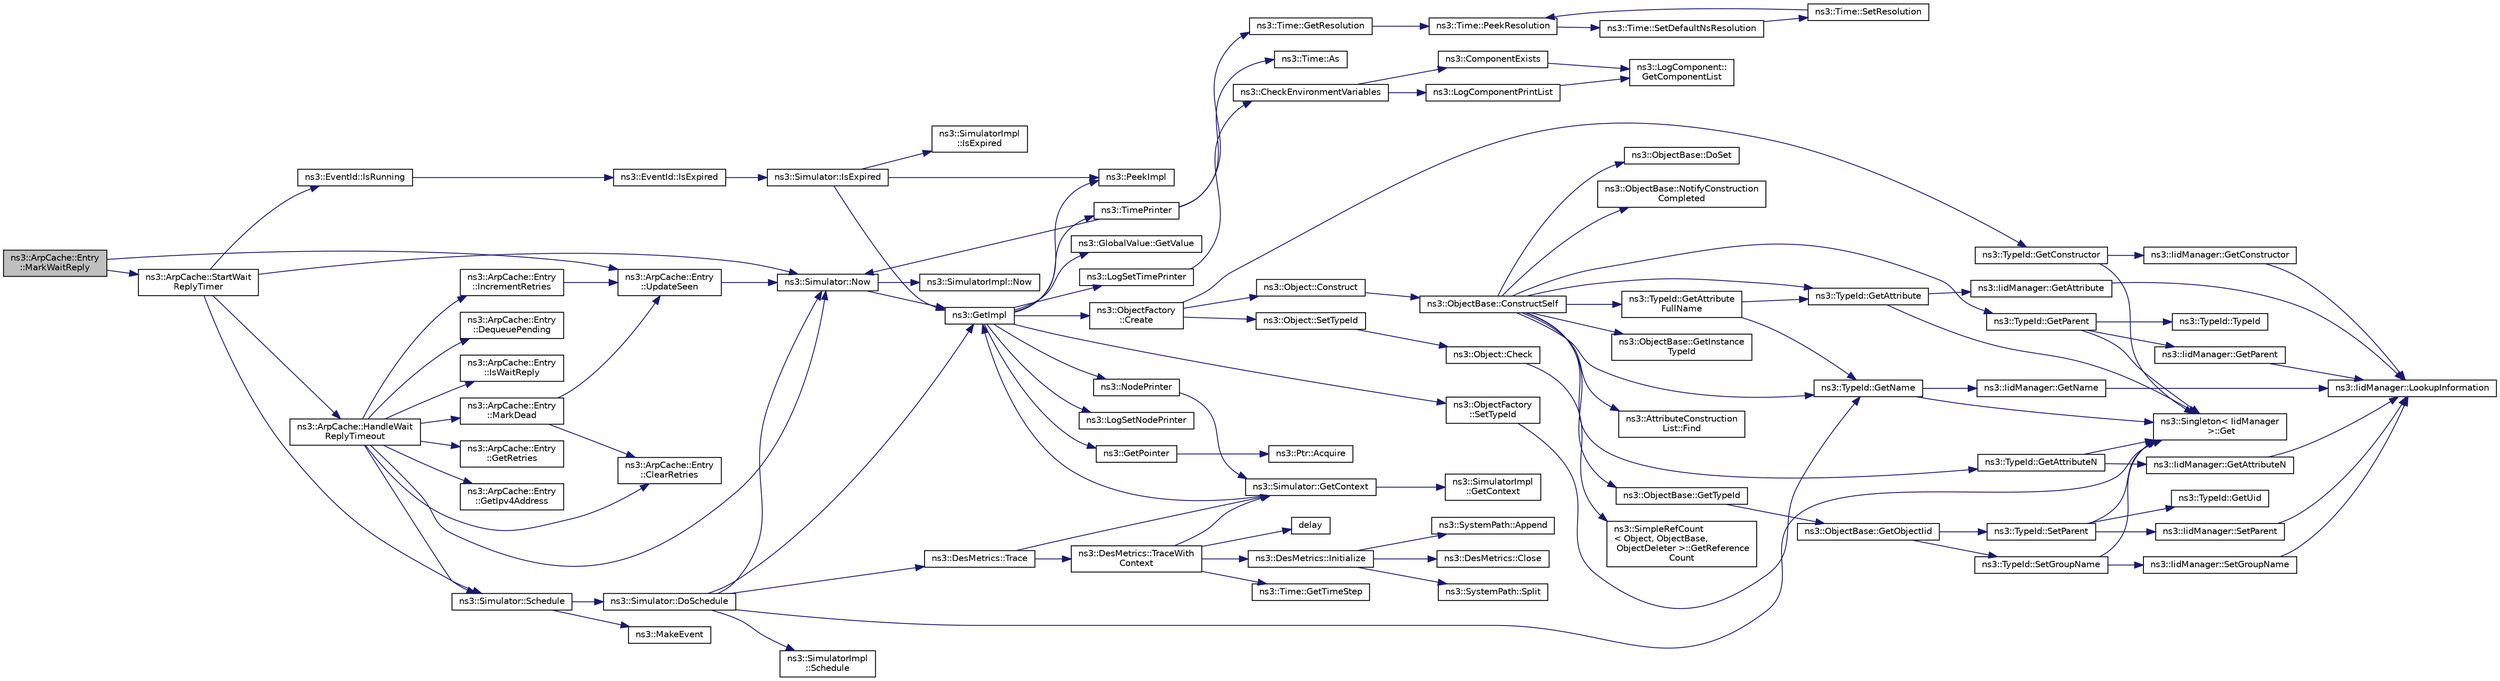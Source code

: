 digraph "ns3::ArpCache::Entry::MarkWaitReply"
{
  edge [fontname="Helvetica",fontsize="10",labelfontname="Helvetica",labelfontsize="10"];
  node [fontname="Helvetica",fontsize="10",shape=record];
  rankdir="LR";
  Node1 [label="ns3::ArpCache::Entry\l::MarkWaitReply",height=0.2,width=0.4,color="black", fillcolor="grey75", style="filled", fontcolor="black"];
  Node1 -> Node2 [color="midnightblue",fontsize="10",style="solid"];
  Node2 [label="ns3::ArpCache::Entry\l::UpdateSeen",height=0.2,width=0.4,color="black", fillcolor="white", style="filled",URL="$d9/d44/classns3_1_1ArpCache_1_1Entry.html#ace80d88fc28b4defd82ddb8ad7d5ad07",tooltip="Update the entry when seeing a packet. "];
  Node2 -> Node3 [color="midnightblue",fontsize="10",style="solid"];
  Node3 [label="ns3::Simulator::Now",height=0.2,width=0.4,color="black", fillcolor="white", style="filled",URL="$d7/deb/classns3_1_1Simulator.html#ac3178fa975b419f7875e7105be122800"];
  Node3 -> Node4 [color="midnightblue",fontsize="10",style="solid"];
  Node4 [label="ns3::GetImpl",height=0.2,width=0.4,color="black", fillcolor="white", style="filled",URL="$d4/d8b/group__simulator.html#ga42eb4eddad41528d4d99794a3dae3fd0",tooltip="Get the SimulatorImpl singleton. "];
  Node4 -> Node5 [color="midnightblue",fontsize="10",style="solid"];
  Node5 [label="ns3::PeekImpl",height=0.2,width=0.4,color="black", fillcolor="white", style="filled",URL="$d4/d8b/group__simulator.html#ga233c5c38de117e4e4a5a9cd168694792",tooltip="Get the static SimulatorImpl instance. "];
  Node4 -> Node6 [color="midnightblue",fontsize="10",style="solid"];
  Node6 [label="ns3::GlobalValue::GetValue",height=0.2,width=0.4,color="black", fillcolor="white", style="filled",URL="$dc/d02/classns3_1_1GlobalValue.html#aa33773cb952ba3c285a03ae2c4769b84"];
  Node4 -> Node7 [color="midnightblue",fontsize="10",style="solid"];
  Node7 [label="ns3::ObjectFactory\l::SetTypeId",height=0.2,width=0.4,color="black", fillcolor="white", style="filled",URL="$d5/d0d/classns3_1_1ObjectFactory.html#a77dcd099064038a1eb7a6b8251229ec3"];
  Node7 -> Node8 [color="midnightblue",fontsize="10",style="solid"];
  Node8 [label="ns3::TypeId::GetName",height=0.2,width=0.4,color="black", fillcolor="white", style="filled",URL="$d6/d11/classns3_1_1TypeId.html#aa3c41c79ae428b3cb396a9c6bb3ef314"];
  Node8 -> Node9 [color="midnightblue",fontsize="10",style="solid"];
  Node9 [label="ns3::Singleton\< IidManager\l \>::Get",height=0.2,width=0.4,color="black", fillcolor="white", style="filled",URL="$d8/d77/classns3_1_1Singleton.html#a80a2cd3c25a27ea72add7a9f7a141ffa"];
  Node8 -> Node10 [color="midnightblue",fontsize="10",style="solid"];
  Node10 [label="ns3::IidManager::GetName",height=0.2,width=0.4,color="black", fillcolor="white", style="filled",URL="$d4/d1c/classns3_1_1IidManager.html#a5d68d0f0f44594dcdec239dbdb5bf53c"];
  Node10 -> Node11 [color="midnightblue",fontsize="10",style="solid"];
  Node11 [label="ns3::IidManager::LookupInformation",height=0.2,width=0.4,color="black", fillcolor="white", style="filled",URL="$d4/d1c/classns3_1_1IidManager.html#a6b1f4ba2815dba27a377e8a8db2384cf"];
  Node4 -> Node12 [color="midnightblue",fontsize="10",style="solid"];
  Node12 [label="ns3::GetPointer",height=0.2,width=0.4,color="black", fillcolor="white", style="filled",URL="$d7/d2e/namespacens3.html#ab4e173cdfd43d17c1a40d5348510a670"];
  Node12 -> Node13 [color="midnightblue",fontsize="10",style="solid"];
  Node13 [label="ns3::Ptr::Acquire",height=0.2,width=0.4,color="black", fillcolor="white", style="filled",URL="$dc/d90/classns3_1_1Ptr.html#a9579b15e8c42dcdff5869d9d987562fb"];
  Node4 -> Node14 [color="midnightblue",fontsize="10",style="solid"];
  Node14 [label="ns3::ObjectFactory\l::Create",height=0.2,width=0.4,color="black", fillcolor="white", style="filled",URL="$d5/d0d/classns3_1_1ObjectFactory.html#a18152e93f0a6fe184ed7300cb31e9896"];
  Node14 -> Node15 [color="midnightblue",fontsize="10",style="solid"];
  Node15 [label="ns3::TypeId::GetConstructor",height=0.2,width=0.4,color="black", fillcolor="white", style="filled",URL="$d6/d11/classns3_1_1TypeId.html#ad9b0bc71ee7593a1ff23ff8d53938e95"];
  Node15 -> Node9 [color="midnightblue",fontsize="10",style="solid"];
  Node15 -> Node16 [color="midnightblue",fontsize="10",style="solid"];
  Node16 [label="ns3::IidManager::GetConstructor",height=0.2,width=0.4,color="black", fillcolor="white", style="filled",URL="$d4/d1c/classns3_1_1IidManager.html#ab10b30abe7efc5456b7930aab8638280"];
  Node16 -> Node11 [color="midnightblue",fontsize="10",style="solid"];
  Node14 -> Node17 [color="midnightblue",fontsize="10",style="solid"];
  Node17 [label="ns3::Object::SetTypeId",height=0.2,width=0.4,color="black", fillcolor="white", style="filled",URL="$d9/d77/classns3_1_1Object.html#a19b1ebd8ec8fe404845e665880a6c5ad"];
  Node17 -> Node18 [color="midnightblue",fontsize="10",style="solid"];
  Node18 [label="ns3::Object::Check",height=0.2,width=0.4,color="black", fillcolor="white", style="filled",URL="$d9/d77/classns3_1_1Object.html#a7e7f89fb0a81d0189cbcacee64b67e4e"];
  Node18 -> Node19 [color="midnightblue",fontsize="10",style="solid"];
  Node19 [label="ns3::SimpleRefCount\l\< Object, ObjectBase,\l ObjectDeleter \>::GetReference\lCount",height=0.2,width=0.4,color="black", fillcolor="white", style="filled",URL="$da/da1/classns3_1_1SimpleRefCount.html#a05378396c93bcc7d6bf78a9ee9ae9cca"];
  Node14 -> Node20 [color="midnightblue",fontsize="10",style="solid"];
  Node20 [label="ns3::Object::Construct",height=0.2,width=0.4,color="black", fillcolor="white", style="filled",URL="$d9/d77/classns3_1_1Object.html#a636e8411dc5228771f45c9b805d348fa"];
  Node20 -> Node21 [color="midnightblue",fontsize="10",style="solid"];
  Node21 [label="ns3::ObjectBase::ConstructSelf",height=0.2,width=0.4,color="black", fillcolor="white", style="filled",URL="$d2/dac/classns3_1_1ObjectBase.html#a5cda18dec6d0744cb652a3ed60056958"];
  Node21 -> Node22 [color="midnightblue",fontsize="10",style="solid"];
  Node22 [label="ns3::ObjectBase::GetInstance\lTypeId",height=0.2,width=0.4,color="black", fillcolor="white", style="filled",URL="$d2/dac/classns3_1_1ObjectBase.html#abe5b43a6f5b99a92a4c3122db31f06fb"];
  Node21 -> Node8 [color="midnightblue",fontsize="10",style="solid"];
  Node21 -> Node23 [color="midnightblue",fontsize="10",style="solid"];
  Node23 [label="ns3::TypeId::GetAttributeN",height=0.2,width=0.4,color="black", fillcolor="white", style="filled",URL="$d6/d11/classns3_1_1TypeId.html#a679c4713f613126a51eb400b345302cb"];
  Node23 -> Node9 [color="midnightblue",fontsize="10",style="solid"];
  Node23 -> Node24 [color="midnightblue",fontsize="10",style="solid"];
  Node24 [label="ns3::IidManager::GetAttributeN",height=0.2,width=0.4,color="black", fillcolor="white", style="filled",URL="$d4/d1c/classns3_1_1IidManager.html#aecf79ed6edb63647774dbfe90cc4f1e2"];
  Node24 -> Node11 [color="midnightblue",fontsize="10",style="solid"];
  Node21 -> Node25 [color="midnightblue",fontsize="10",style="solid"];
  Node25 [label="ns3::TypeId::GetAttribute",height=0.2,width=0.4,color="black", fillcolor="white", style="filled",URL="$d6/d11/classns3_1_1TypeId.html#aa1b746e64e606f94cbedda7cf89788c2"];
  Node25 -> Node9 [color="midnightblue",fontsize="10",style="solid"];
  Node25 -> Node26 [color="midnightblue",fontsize="10",style="solid"];
  Node26 [label="ns3::IidManager::GetAttribute",height=0.2,width=0.4,color="black", fillcolor="white", style="filled",URL="$d4/d1c/classns3_1_1IidManager.html#ae511907e47b48166763e60c583a5a940"];
  Node26 -> Node11 [color="midnightblue",fontsize="10",style="solid"];
  Node21 -> Node27 [color="midnightblue",fontsize="10",style="solid"];
  Node27 [label="ns3::AttributeConstruction\lList::Find",height=0.2,width=0.4,color="black", fillcolor="white", style="filled",URL="$d3/df3/classns3_1_1AttributeConstructionList.html#a22de5cf3e1bcd9dc6c7748fc911811b4"];
  Node21 -> Node28 [color="midnightblue",fontsize="10",style="solid"];
  Node28 [label="ns3::ObjectBase::DoSet",height=0.2,width=0.4,color="black", fillcolor="white", style="filled",URL="$d2/dac/classns3_1_1ObjectBase.html#afe5f2f7b2fabc99aa33f9bb434e3b695"];
  Node21 -> Node29 [color="midnightblue",fontsize="10",style="solid"];
  Node29 [label="ns3::TypeId::GetAttribute\lFullName",height=0.2,width=0.4,color="black", fillcolor="white", style="filled",URL="$d6/d11/classns3_1_1TypeId.html#a1da5483f43630ea65952099fc39944a2"];
  Node29 -> Node25 [color="midnightblue",fontsize="10",style="solid"];
  Node29 -> Node8 [color="midnightblue",fontsize="10",style="solid"];
  Node21 -> Node30 [color="midnightblue",fontsize="10",style="solid"];
  Node30 [label="ns3::TypeId::GetParent",height=0.2,width=0.4,color="black", fillcolor="white", style="filled",URL="$d6/d11/classns3_1_1TypeId.html#ac51f28398d2ef1f9a7790047c43dd22c"];
  Node30 -> Node9 [color="midnightblue",fontsize="10",style="solid"];
  Node30 -> Node31 [color="midnightblue",fontsize="10",style="solid"];
  Node31 [label="ns3::IidManager::GetParent",height=0.2,width=0.4,color="black", fillcolor="white", style="filled",URL="$d4/d1c/classns3_1_1IidManager.html#a504f9d76281bd6149556b1d15e80231d"];
  Node31 -> Node11 [color="midnightblue",fontsize="10",style="solid"];
  Node30 -> Node32 [color="midnightblue",fontsize="10",style="solid"];
  Node32 [label="ns3::TypeId::TypeId",height=0.2,width=0.4,color="black", fillcolor="white", style="filled",URL="$d6/d11/classns3_1_1TypeId.html#ab76e26690f1af4f1cffa6a72245e8928"];
  Node21 -> Node33 [color="midnightblue",fontsize="10",style="solid"];
  Node33 [label="ns3::ObjectBase::GetTypeId",height=0.2,width=0.4,color="black", fillcolor="white", style="filled",URL="$d2/dac/classns3_1_1ObjectBase.html#a2b870298ebceaaeffc9d65e15c022eac"];
  Node33 -> Node34 [color="midnightblue",fontsize="10",style="solid"];
  Node34 [label="ns3::ObjectBase::GetObjectIid",height=0.2,width=0.4,color="black", fillcolor="white", style="filled",URL="$d2/dac/classns3_1_1ObjectBase.html#a4fcfd18844c60f163c5dce52456d111b"];
  Node34 -> Node35 [color="midnightblue",fontsize="10",style="solid"];
  Node35 [label="ns3::TypeId::SetParent",height=0.2,width=0.4,color="black", fillcolor="white", style="filled",URL="$d6/d11/classns3_1_1TypeId.html#abaaca67ab7d2471067e7c275df0f7309"];
  Node35 -> Node36 [color="midnightblue",fontsize="10",style="solid"];
  Node36 [label="ns3::TypeId::GetUid",height=0.2,width=0.4,color="black", fillcolor="white", style="filled",URL="$d6/d11/classns3_1_1TypeId.html#acd3e41de6340d06299f4fd63e2ed8da0"];
  Node35 -> Node9 [color="midnightblue",fontsize="10",style="solid"];
  Node35 -> Node37 [color="midnightblue",fontsize="10",style="solid"];
  Node37 [label="ns3::IidManager::SetParent",height=0.2,width=0.4,color="black", fillcolor="white", style="filled",URL="$d4/d1c/classns3_1_1IidManager.html#a4042931260554c907699367b6811426f"];
  Node37 -> Node11 [color="midnightblue",fontsize="10",style="solid"];
  Node34 -> Node38 [color="midnightblue",fontsize="10",style="solid"];
  Node38 [label="ns3::TypeId::SetGroupName",height=0.2,width=0.4,color="black", fillcolor="white", style="filled",URL="$d6/d11/classns3_1_1TypeId.html#a87ab97caba5bbbd080b4490576f8bb40"];
  Node38 -> Node9 [color="midnightblue",fontsize="10",style="solid"];
  Node38 -> Node39 [color="midnightblue",fontsize="10",style="solid"];
  Node39 [label="ns3::IidManager::SetGroupName",height=0.2,width=0.4,color="black", fillcolor="white", style="filled",URL="$d4/d1c/classns3_1_1IidManager.html#a3bc08ad1c8a26224153caacd2def37de"];
  Node39 -> Node11 [color="midnightblue",fontsize="10",style="solid"];
  Node21 -> Node40 [color="midnightblue",fontsize="10",style="solid"];
  Node40 [label="ns3::ObjectBase::NotifyConstruction\lCompleted",height=0.2,width=0.4,color="black", fillcolor="white", style="filled",URL="$d2/dac/classns3_1_1ObjectBase.html#aa349348317dbdb62a7ee1df89db1eb8b"];
  Node4 -> Node41 [color="midnightblue",fontsize="10",style="solid"];
  Node41 [label="ns3::LogSetTimePrinter",height=0.2,width=0.4,color="black", fillcolor="white", style="filled",URL="$d7/d2e/namespacens3.html#acf6a1749b3febc5a6a5b2b8620138d80"];
  Node41 -> Node42 [color="midnightblue",fontsize="10",style="solid"];
  Node42 [label="ns3::CheckEnvironmentVariables",height=0.2,width=0.4,color="black", fillcolor="white", style="filled",URL="$d8/dff/group__logging.html#gacdc0bdeb2d8a90089d4fb09c4b8569ff"];
  Node42 -> Node43 [color="midnightblue",fontsize="10",style="solid"];
  Node43 [label="ns3::ComponentExists",height=0.2,width=0.4,color="black", fillcolor="white", style="filled",URL="$d8/dff/group__logging.html#gaadcc698770aae684c54dbd1ef4e4b37a"];
  Node43 -> Node44 [color="midnightblue",fontsize="10",style="solid"];
  Node44 [label="ns3::LogComponent::\lGetComponentList",height=0.2,width=0.4,color="black", fillcolor="white", style="filled",URL="$d9/d3f/classns3_1_1LogComponent.html#a63eb2c0fd93c30f9081443c2fd4bffe9"];
  Node42 -> Node45 [color="midnightblue",fontsize="10",style="solid"];
  Node45 [label="ns3::LogComponentPrintList",height=0.2,width=0.4,color="black", fillcolor="white", style="filled",URL="$d7/d2e/namespacens3.html#a5252703c3f8260fd6dc609f1b276e57c"];
  Node45 -> Node44 [color="midnightblue",fontsize="10",style="solid"];
  Node4 -> Node46 [color="midnightblue",fontsize="10",style="solid"];
  Node46 [label="ns3::TimePrinter",height=0.2,width=0.4,color="black", fillcolor="white", style="filled",URL="$d8/dff/group__logging.html#gaaad3642e8247a056cd83001d805b0812"];
  Node46 -> Node47 [color="midnightblue",fontsize="10",style="solid"];
  Node47 [label="ns3::Time::GetResolution",height=0.2,width=0.4,color="black", fillcolor="white", style="filled",URL="$dc/d04/classns3_1_1Time.html#a1444f0f08b5e19f031157609e32fcf98"];
  Node47 -> Node48 [color="midnightblue",fontsize="10",style="solid"];
  Node48 [label="ns3::Time::PeekResolution",height=0.2,width=0.4,color="black", fillcolor="white", style="filled",URL="$dc/d04/classns3_1_1Time.html#a963e53522278fcbdf1ab9f7adbd0f5d6"];
  Node48 -> Node49 [color="midnightblue",fontsize="10",style="solid"];
  Node49 [label="ns3::Time::SetDefaultNsResolution",height=0.2,width=0.4,color="black", fillcolor="white", style="filled",URL="$dc/d04/classns3_1_1Time.html#a6a872e62f71dfa817fef2c549473d980"];
  Node49 -> Node50 [color="midnightblue",fontsize="10",style="solid"];
  Node50 [label="ns3::Time::SetResolution",height=0.2,width=0.4,color="black", fillcolor="white", style="filled",URL="$dc/d04/classns3_1_1Time.html#ac89165ba7715b66017a49c718f4aef09"];
  Node50 -> Node48 [color="midnightblue",fontsize="10",style="solid"];
  Node46 -> Node3 [color="midnightblue",fontsize="10",style="solid"];
  Node46 -> Node51 [color="midnightblue",fontsize="10",style="solid"];
  Node51 [label="ns3::Time::As",height=0.2,width=0.4,color="black", fillcolor="white", style="filled",URL="$dc/d04/classns3_1_1Time.html#a0bb1110638ce9938248bd07865a328ab"];
  Node4 -> Node52 [color="midnightblue",fontsize="10",style="solid"];
  Node52 [label="ns3::LogSetNodePrinter",height=0.2,width=0.4,color="black", fillcolor="white", style="filled",URL="$d7/d2e/namespacens3.html#aa6e659ca357c8309352fa0f146793810"];
  Node4 -> Node53 [color="midnightblue",fontsize="10",style="solid"];
  Node53 [label="ns3::NodePrinter",height=0.2,width=0.4,color="black", fillcolor="white", style="filled",URL="$d8/dff/group__logging.html#gaaffbf70ff3766cd62b8bbd9b140d2a1b"];
  Node53 -> Node54 [color="midnightblue",fontsize="10",style="solid"];
  Node54 [label="ns3::Simulator::GetContext",height=0.2,width=0.4,color="black", fillcolor="white", style="filled",URL="$d7/deb/classns3_1_1Simulator.html#a8514b74ee2c42916b351b33c4a963bb0"];
  Node54 -> Node4 [color="midnightblue",fontsize="10",style="solid"];
  Node54 -> Node55 [color="midnightblue",fontsize="10",style="solid"];
  Node55 [label="ns3::SimulatorImpl\l::GetContext",height=0.2,width=0.4,color="black", fillcolor="white", style="filled",URL="$d2/d19/classns3_1_1SimulatorImpl.html#a8b66270c97766c0adb997e2535648557"];
  Node3 -> Node56 [color="midnightblue",fontsize="10",style="solid"];
  Node56 [label="ns3::SimulatorImpl::Now",height=0.2,width=0.4,color="black", fillcolor="white", style="filled",URL="$d2/d19/classns3_1_1SimulatorImpl.html#aa516c50060846adc6fd316e83ef0797c"];
  Node1 -> Node57 [color="midnightblue",fontsize="10",style="solid"];
  Node57 [label="ns3::ArpCache::StartWait\lReplyTimer",height=0.2,width=0.4,color="black", fillcolor="white", style="filled",URL="$d4/d81/classns3_1_1ArpCache.html#ada18c1c06844b8e43201d3d7a3a61098"];
  Node57 -> Node58 [color="midnightblue",fontsize="10",style="solid"];
  Node58 [label="ns3::EventId::IsRunning",height=0.2,width=0.4,color="black", fillcolor="white", style="filled",URL="$d1/df8/classns3_1_1EventId.html#aabf8476d1a080c199ea0c6aa9ccea372"];
  Node58 -> Node59 [color="midnightblue",fontsize="10",style="solid"];
  Node59 [label="ns3::EventId::IsExpired",height=0.2,width=0.4,color="black", fillcolor="white", style="filled",URL="$d1/df8/classns3_1_1EventId.html#a5c30c92e7c1c34b4e8505cc07ed71b02"];
  Node59 -> Node60 [color="midnightblue",fontsize="10",style="solid"];
  Node60 [label="ns3::Simulator::IsExpired",height=0.2,width=0.4,color="black", fillcolor="white", style="filled",URL="$d7/deb/classns3_1_1Simulator.html#a83ac8425c319a29b64f6d3b2ffc61e9c"];
  Node60 -> Node5 [color="midnightblue",fontsize="10",style="solid"];
  Node60 -> Node4 [color="midnightblue",fontsize="10",style="solid"];
  Node60 -> Node61 [color="midnightblue",fontsize="10",style="solid"];
  Node61 [label="ns3::SimulatorImpl\l::IsExpired",height=0.2,width=0.4,color="black", fillcolor="white", style="filled",URL="$d2/d19/classns3_1_1SimulatorImpl.html#a4b01ac397f5ce86997e9caec087f63d2"];
  Node57 -> Node3 [color="midnightblue",fontsize="10",style="solid"];
  Node57 -> Node62 [color="midnightblue",fontsize="10",style="solid"];
  Node62 [label="ns3::Simulator::Schedule",height=0.2,width=0.4,color="black", fillcolor="white", style="filled",URL="$d7/deb/classns3_1_1Simulator.html#a671882c894a08af4a5e91181bf1eec13"];
  Node62 -> Node63 [color="midnightblue",fontsize="10",style="solid"];
  Node63 [label="ns3::Simulator::DoSchedule",height=0.2,width=0.4,color="black", fillcolor="white", style="filled",URL="$d7/deb/classns3_1_1Simulator.html#a47af23973938819bdc89cb2807e09ed5"];
  Node63 -> Node9 [color="midnightblue",fontsize="10",style="solid"];
  Node63 -> Node64 [color="midnightblue",fontsize="10",style="solid"];
  Node64 [label="ns3::DesMetrics::Trace",height=0.2,width=0.4,color="black", fillcolor="white", style="filled",URL="$d5/d69/classns3_1_1DesMetrics.html#ab7c6c097412d0398affbc9f8d2643160"];
  Node64 -> Node65 [color="midnightblue",fontsize="10",style="solid"];
  Node65 [label="ns3::DesMetrics::TraceWith\lContext",height=0.2,width=0.4,color="black", fillcolor="white", style="filled",URL="$d5/d69/classns3_1_1DesMetrics.html#abc404d9eee92f4e8fd67f5d200490ed6"];
  Node65 -> Node66 [color="midnightblue",fontsize="10",style="solid"];
  Node66 [label="ns3::DesMetrics::Initialize",height=0.2,width=0.4,color="black", fillcolor="white", style="filled",URL="$d5/d69/classns3_1_1DesMetrics.html#a63bf3891d9fd2cf8c76b375b3db67756"];
  Node66 -> Node67 [color="midnightblue",fontsize="10",style="solid"];
  Node67 [label="ns3::DesMetrics::Close",height=0.2,width=0.4,color="black", fillcolor="white", style="filled",URL="$d5/d69/classns3_1_1DesMetrics.html#a17b52dbb23cd230d64404f57f59029c5"];
  Node66 -> Node68 [color="midnightblue",fontsize="10",style="solid"];
  Node68 [label="ns3::SystemPath::Split",height=0.2,width=0.4,color="black", fillcolor="white", style="filled",URL="$d0/dde/group__systempath.html#ga523072e05da63b63113d1bea840edf1a"];
  Node66 -> Node69 [color="midnightblue",fontsize="10",style="solid"];
  Node69 [label="ns3::SystemPath::Append",height=0.2,width=0.4,color="black", fillcolor="white", style="filled",URL="$d0/dde/group__systempath.html#gaaa5a530cee42c8eda7e4f4523ef7e1cd"];
  Node65 -> Node54 [color="midnightblue",fontsize="10",style="solid"];
  Node65 -> Node70 [color="midnightblue",fontsize="10",style="solid"];
  Node70 [label="ns3::Time::GetTimeStep",height=0.2,width=0.4,color="black", fillcolor="white", style="filled",URL="$dc/d04/classns3_1_1Time.html#a40a7025b73dac7d02f8a4e1e54eaa5b5"];
  Node65 -> Node71 [color="midnightblue",fontsize="10",style="solid"];
  Node71 [label="delay",height=0.2,width=0.4,color="black", fillcolor="white", style="filled",URL="$d8/d68/lte_2model_2fading-traces_2fading__trace__generator_8m.html#a7964e6aa8f61a9d28973c8267a606ad8"];
  Node64 -> Node54 [color="midnightblue",fontsize="10",style="solid"];
  Node63 -> Node3 [color="midnightblue",fontsize="10",style="solid"];
  Node63 -> Node4 [color="midnightblue",fontsize="10",style="solid"];
  Node63 -> Node72 [color="midnightblue",fontsize="10",style="solid"];
  Node72 [label="ns3::SimulatorImpl\l::Schedule",height=0.2,width=0.4,color="black", fillcolor="white", style="filled",URL="$d2/d19/classns3_1_1SimulatorImpl.html#a24eac97ca7dc0e64162e3596064cfb5c"];
  Node62 -> Node73 [color="midnightblue",fontsize="10",style="solid"];
  Node73 [label="ns3::MakeEvent",height=0.2,width=0.4,color="black", fillcolor="white", style="filled",URL="$d0/dac/group__makeeventfnptr.html#ga289a28a2497c18a9bd299e5e2014094b"];
  Node57 -> Node74 [color="midnightblue",fontsize="10",style="solid"];
  Node74 [label="ns3::ArpCache::HandleWait\lReplyTimeout",height=0.2,width=0.4,color="black", fillcolor="white", style="filled",URL="$d4/d81/classns3_1_1ArpCache.html#a8922ac0806811b42957bfc68a3ccf1c6"];
  Node74 -> Node75 [color="midnightblue",fontsize="10",style="solid"];
  Node75 [label="ns3::ArpCache::Entry\l::IsWaitReply",height=0.2,width=0.4,color="black", fillcolor="white", style="filled",URL="$d9/d44/classns3_1_1ArpCache_1_1Entry.html#a6080b6e3f9a8bca78d973dfbd33beccd"];
  Node74 -> Node76 [color="midnightblue",fontsize="10",style="solid"];
  Node76 [label="ns3::ArpCache::Entry\l::GetRetries",height=0.2,width=0.4,color="black", fillcolor="white", style="filled",URL="$d9/d44/classns3_1_1ArpCache_1_1Entry.html#a9ca6a8d9f18d70300a2ffe44f5f25840"];
  Node74 -> Node77 [color="midnightblue",fontsize="10",style="solid"];
  Node77 [label="ns3::ArpCache::Entry\l::GetIpv4Address",height=0.2,width=0.4,color="black", fillcolor="white", style="filled",URL="$d9/d44/classns3_1_1ArpCache_1_1Entry.html#a347046a8c38ac18882ad79927a83ccbd"];
  Node74 -> Node78 [color="midnightblue",fontsize="10",style="solid"];
  Node78 [label="ns3::ArpCache::Entry\l::IncrementRetries",height=0.2,width=0.4,color="black", fillcolor="white", style="filled",URL="$d9/d44/classns3_1_1ArpCache_1_1Entry.html#aa908b07bd10145d161377099e19abefb",tooltip="Increment the counter of number of retries for an entry. "];
  Node78 -> Node2 [color="midnightblue",fontsize="10",style="solid"];
  Node74 -> Node79 [color="midnightblue",fontsize="10",style="solid"];
  Node79 [label="ns3::ArpCache::Entry\l::MarkDead",height=0.2,width=0.4,color="black", fillcolor="white", style="filled",URL="$d9/d44/classns3_1_1ArpCache_1_1Entry.html#aa403100ab9eb7be0ae7dbfa986f7d706",tooltip="Changes the state of this entry to dead. "];
  Node79 -> Node80 [color="midnightblue",fontsize="10",style="solid"];
  Node80 [label="ns3::ArpCache::Entry\l::ClearRetries",height=0.2,width=0.4,color="black", fillcolor="white", style="filled",URL="$d9/d44/classns3_1_1ArpCache_1_1Entry.html#a1482ad5c26ca8a47a754c36c9d12457a",tooltip="Zero the counter of number of retries for an entry. "];
  Node79 -> Node2 [color="midnightblue",fontsize="10",style="solid"];
  Node74 -> Node80 [color="midnightblue",fontsize="10",style="solid"];
  Node74 -> Node81 [color="midnightblue",fontsize="10",style="solid"];
  Node81 [label="ns3::ArpCache::Entry\l::DequeuePending",height=0.2,width=0.4,color="black", fillcolor="white", style="filled",URL="$d9/d44/classns3_1_1ArpCache_1_1Entry.html#a5431ec89b8c362b79f947290824cf4b6"];
  Node74 -> Node3 [color="midnightblue",fontsize="10",style="solid"];
  Node74 -> Node62 [color="midnightblue",fontsize="10",style="solid"];
}
